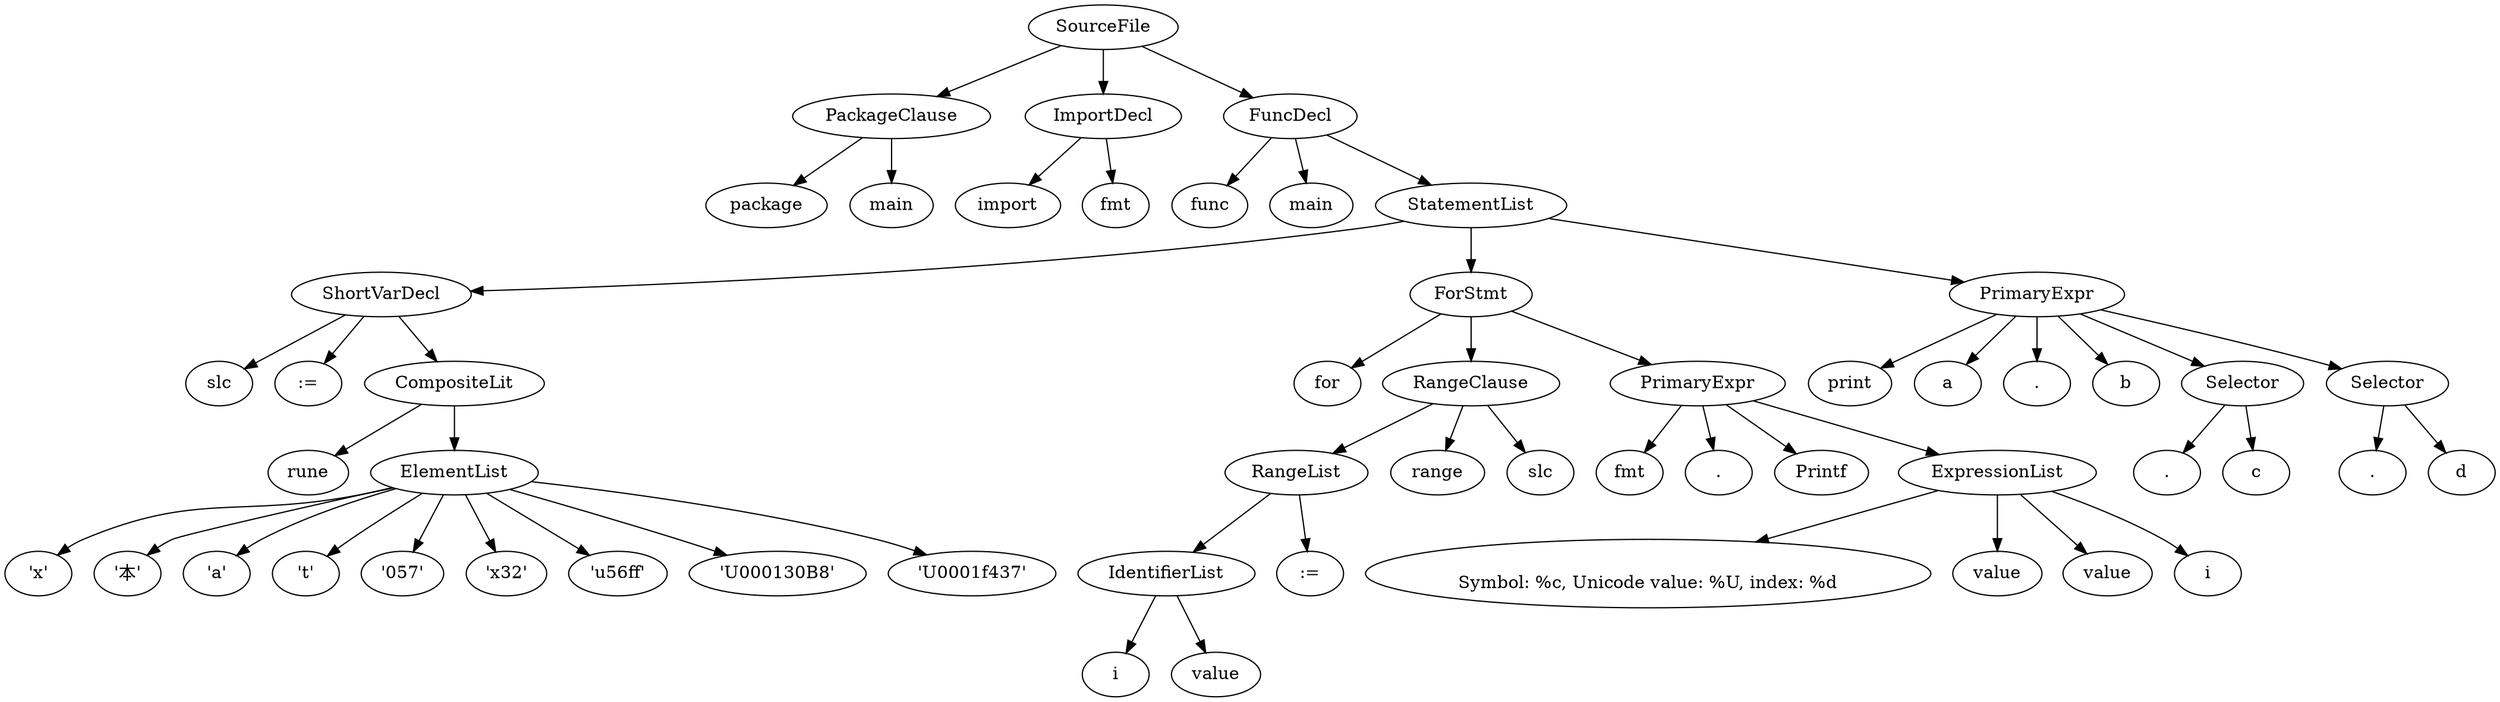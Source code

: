 digraph ParseTree {
0[label="SourceFile"]; 1[label="PackageClause"]; 0->1 ;
1[label="PackageClause"]; 2[label="package"]; 1->2 ;
1[label="PackageClause"]; 3[label="main"]; 1->3 ;
0[label="SourceFile"]; 4[label="ImportDecl"]; 0->4 ;
4[label="ImportDecl"]; 5[label="import"]; 4->5 ;
4[label="ImportDecl"]; 6[label="fmt"]; 4->6 ;
0[label="SourceFile"]; 7[label="FuncDecl"]; 0->7 ;
7[label="FuncDecl"]; 8[label="func"]; 7->8 ;
7[label="FuncDecl"]; 9[label="main"]; 7->9 ;
7[label="FuncDecl"]; 10[label="StatementList"]; 7->10 ;
10[label="StatementList"]; 11[label="ShortVarDecl"]; 10->11 ;
11[label="ShortVarDecl"]; 12[label="slc"]; 11->12 ;
11[label="ShortVarDecl"]; 13[label=":="]; 11->13 ;
11[label="ShortVarDecl"]; 14[label="CompositeLit"]; 11->14 ;
14[label="CompositeLit"]; 15[label="rune"]; 14->15 ;
14[label="CompositeLit"]; 16[label="ElementList"]; 14->16 ;
16[label="ElementList"]; 17[label="'x'"]; 16->17 ;
16[label="ElementList"]; 18[label="'本'"]; 16->18 ;
16[label="ElementList"]; 19[label="'\a'"]; 16->19 ;
16[label="ElementList"]; 20[label="'\t'"]; 16->20 ;
16[label="ElementList"]; 21[label="'\057'"]; 16->21 ;
16[label="ElementList"]; 22[label="'\x32'"]; 16->22 ;
16[label="ElementList"]; 23[label="'\u56ff'"]; 16->23 ;
16[label="ElementList"]; 24[label="'\U000130B8'"]; 16->24 ;
16[label="ElementList"]; 25[label="'\U0001f437'"]; 16->25 ;
10[label="StatementList"]; 26[label="ForStmt"]; 10->26 ;
26[label="ForStmt"]; 27[label="for"]; 26->27 ;
26[label="ForStmt"]; 28[label="RangeClause"]; 26->28 ;
28[label="RangeClause"]; 29[label="RangeList"]; 28->29 ;
29[label="RangeList"]; 30[label="IdentifierList"]; 29->30 ;
30[label="IdentifierList"]; 31[label="i"]; 30->31 ;
30[label="IdentifierList"]; 32[label="value"]; 30->32 ;
29[label="RangeList"]; 33[label=":="]; 29->33 ;
28[label="RangeClause"]; 34[label="range"]; 28->34 ;
28[label="RangeClause"]; 35[label="slc"]; 28->35 ;
26[label="ForStmt"]; 36[label="PrimaryExpr"]; 26->36 ;
36[label="PrimaryExpr"]; 37[label="fmt"]; 36->37 ;
36[label="PrimaryExpr"]; 38[label="."]; 36->38 ;
36[label="PrimaryExpr"]; 39[label="Printf"]; 36->39 ;
36[label="PrimaryExpr"]; 40[label="ExpressionList"]; 36->40 ;
40[label="ExpressionList"]; 41[label="\nSymbol: %c, Unicode value: %U, index: %d"]; 40->41 ;
40[label="ExpressionList"]; 42[label="value"]; 40->42 ;
40[label="ExpressionList"]; 43[label="value"]; 40->43 ;
40[label="ExpressionList"]; 44[label="i"]; 40->44 ;
10[label="StatementList"]; 45[label="PrimaryExpr"]; 10->45 ;
45[label="PrimaryExpr"]; 46[label="print"]; 45->46 ;
45[label="PrimaryExpr"]; 47[label="a"]; 45->47 ;
45[label="PrimaryExpr"]; 48[label="."]; 45->48 ;
45[label="PrimaryExpr"]; 49[label="b"]; 45->49 ;
45[label="PrimaryExpr"]; 50[label="Selector"]; 45->50 ;
50[label="Selector"]; 51[label="."]; 50->51 ;
50[label="Selector"]; 52[label="c"]; 50->52 ;
45[label="PrimaryExpr"]; 53[label="Selector"]; 45->53 ;
53[label="Selector"]; 54[label="."]; 53->54 ;
53[label="Selector"]; 55[label="d"]; 53->55 ;
}